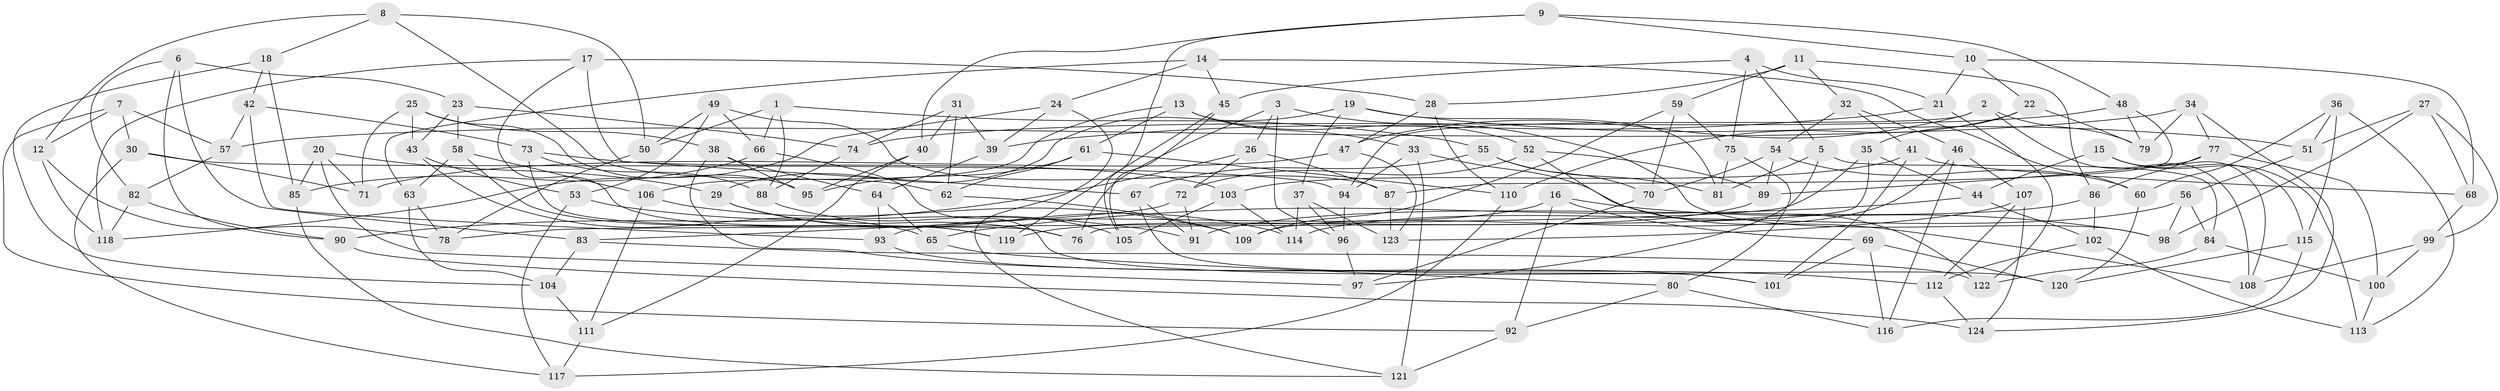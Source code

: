 // coarse degree distribution, {4: 0.8068181818181818, 10: 0.022727272727272728, 3: 0.06818181818181818, 8: 0.011363636363636364, 7: 0.03409090909090909, 9: 0.022727272727272728, 11: 0.022727272727272728, 5: 0.011363636363636364}
// Generated by graph-tools (version 1.1) at 2025/53/03/04/25 22:53:43]
// undirected, 124 vertices, 248 edges
graph export_dot {
  node [color=gray90,style=filled];
  1;
  2;
  3;
  4;
  5;
  6;
  7;
  8;
  9;
  10;
  11;
  12;
  13;
  14;
  15;
  16;
  17;
  18;
  19;
  20;
  21;
  22;
  23;
  24;
  25;
  26;
  27;
  28;
  29;
  30;
  31;
  32;
  33;
  34;
  35;
  36;
  37;
  38;
  39;
  40;
  41;
  42;
  43;
  44;
  45;
  46;
  47;
  48;
  49;
  50;
  51;
  52;
  53;
  54;
  55;
  56;
  57;
  58;
  59;
  60;
  61;
  62;
  63;
  64;
  65;
  66;
  67;
  68;
  69;
  70;
  71;
  72;
  73;
  74;
  75;
  76;
  77;
  78;
  79;
  80;
  81;
  82;
  83;
  84;
  85;
  86;
  87;
  88;
  89;
  90;
  91;
  92;
  93;
  94;
  95;
  96;
  97;
  98;
  99;
  100;
  101;
  102;
  103;
  104;
  105;
  106;
  107;
  108;
  109;
  110;
  111;
  112;
  113;
  114;
  115;
  116;
  117;
  118;
  119;
  120;
  121;
  122;
  123;
  124;
  1 -- 55;
  1 -- 66;
  1 -- 88;
  1 -- 50;
  2 -- 47;
  2 -- 79;
  2 -- 108;
  2 -- 94;
  3 -- 26;
  3 -- 98;
  3 -- 76;
  3 -- 96;
  4 -- 75;
  4 -- 45;
  4 -- 5;
  4 -- 21;
  5 -- 81;
  5 -- 97;
  5 -- 84;
  6 -- 82;
  6 -- 23;
  6 -- 90;
  6 -- 83;
  7 -- 57;
  7 -- 92;
  7 -- 12;
  7 -- 30;
  8 -- 18;
  8 -- 62;
  8 -- 50;
  8 -- 12;
  9 -- 105;
  9 -- 48;
  9 -- 10;
  9 -- 40;
  10 -- 22;
  10 -- 21;
  10 -- 68;
  11 -- 28;
  11 -- 86;
  11 -- 32;
  11 -- 59;
  12 -- 118;
  12 -- 78;
  13 -- 106;
  13 -- 33;
  13 -- 61;
  13 -- 52;
  14 -- 60;
  14 -- 45;
  14 -- 63;
  14 -- 24;
  15 -- 115;
  15 -- 44;
  15 -- 108;
  15 -- 113;
  16 -- 93;
  16 -- 69;
  16 -- 98;
  16 -- 92;
  17 -- 28;
  17 -- 118;
  17 -- 67;
  17 -- 119;
  18 -- 104;
  18 -- 85;
  18 -- 42;
  19 -- 51;
  19 -- 37;
  19 -- 81;
  19 -- 29;
  20 -- 85;
  20 -- 29;
  20 -- 97;
  20 -- 71;
  21 -- 122;
  21 -- 39;
  22 -- 35;
  22 -- 79;
  22 -- 110;
  23 -- 43;
  23 -- 58;
  23 -- 74;
  24 -- 118;
  24 -- 39;
  24 -- 121;
  25 -- 95;
  25 -- 43;
  25 -- 71;
  25 -- 38;
  26 -- 72;
  26 -- 87;
  26 -- 90;
  27 -- 98;
  27 -- 68;
  27 -- 51;
  27 -- 99;
  28 -- 47;
  28 -- 110;
  29 -- 114;
  29 -- 76;
  30 -- 94;
  30 -- 117;
  30 -- 71;
  31 -- 74;
  31 -- 40;
  31 -- 39;
  31 -- 62;
  32 -- 41;
  32 -- 46;
  32 -- 54;
  33 -- 94;
  33 -- 121;
  33 -- 108;
  34 -- 77;
  34 -- 124;
  34 -- 57;
  34 -- 79;
  35 -- 44;
  35 -- 76;
  35 -- 78;
  36 -- 51;
  36 -- 113;
  36 -- 115;
  36 -- 60;
  37 -- 114;
  37 -- 123;
  37 -- 96;
  38 -- 64;
  38 -- 112;
  38 -- 95;
  39 -- 64;
  40 -- 111;
  40 -- 95;
  41 -- 101;
  41 -- 68;
  41 -- 103;
  42 -- 93;
  42 -- 73;
  42 -- 57;
  43 -- 53;
  43 -- 65;
  44 -- 65;
  44 -- 102;
  45 -- 105;
  45 -- 119;
  46 -- 116;
  46 -- 109;
  46 -- 107;
  47 -- 71;
  47 -- 123;
  48 -- 79;
  48 -- 87;
  48 -- 74;
  49 -- 50;
  49 -- 87;
  49 -- 66;
  49 -- 53;
  50 -- 78;
  51 -- 56;
  52 -- 122;
  52 -- 72;
  52 -- 89;
  53 -- 91;
  53 -- 117;
  54 -- 89;
  54 -- 70;
  54 -- 60;
  55 -- 81;
  55 -- 67;
  55 -- 70;
  56 -- 84;
  56 -- 114;
  56 -- 98;
  57 -- 82;
  58 -- 106;
  58 -- 63;
  58 -- 119;
  59 -- 75;
  59 -- 70;
  59 -- 109;
  60 -- 120;
  61 -- 95;
  61 -- 62;
  61 -- 110;
  62 -- 109;
  63 -- 78;
  63 -- 104;
  64 -- 93;
  64 -- 65;
  65 -- 80;
  66 -- 85;
  66 -- 120;
  67 -- 91;
  67 -- 101;
  68 -- 99;
  69 -- 120;
  69 -- 101;
  69 -- 116;
  70 -- 97;
  72 -- 91;
  72 -- 83;
  73 -- 76;
  73 -- 88;
  73 -- 103;
  74 -- 88;
  75 -- 80;
  75 -- 81;
  77 -- 100;
  77 -- 89;
  77 -- 86;
  80 -- 92;
  80 -- 116;
  82 -- 90;
  82 -- 118;
  83 -- 104;
  83 -- 122;
  84 -- 100;
  84 -- 122;
  85 -- 121;
  86 -- 102;
  86 -- 91;
  87 -- 123;
  88 -- 105;
  89 -- 119;
  90 -- 124;
  92 -- 121;
  93 -- 101;
  94 -- 96;
  96 -- 97;
  99 -- 108;
  99 -- 100;
  100 -- 113;
  102 -- 112;
  102 -- 113;
  103 -- 114;
  103 -- 105;
  104 -- 111;
  106 -- 109;
  106 -- 111;
  107 -- 123;
  107 -- 124;
  107 -- 112;
  110 -- 117;
  111 -- 117;
  112 -- 124;
  115 -- 116;
  115 -- 120;
}
